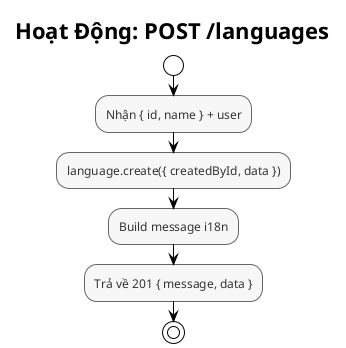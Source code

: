 @startuml Language - Create Activity
!theme plain
skinparam backgroundColor #FFFFFF
skinparam activityFontSize 12
skinparam activityFontColor #333333
skinparam activityBorderColor #666666
skinparam activityBackgroundColor #F7F7F7

title Hoạt Động: POST /languages

start
:Nhận { id, name } + user;
:language.create({ createdById, data });
:Build message i18n;
:Trả về 201 { message, data };
stop

@enduml


